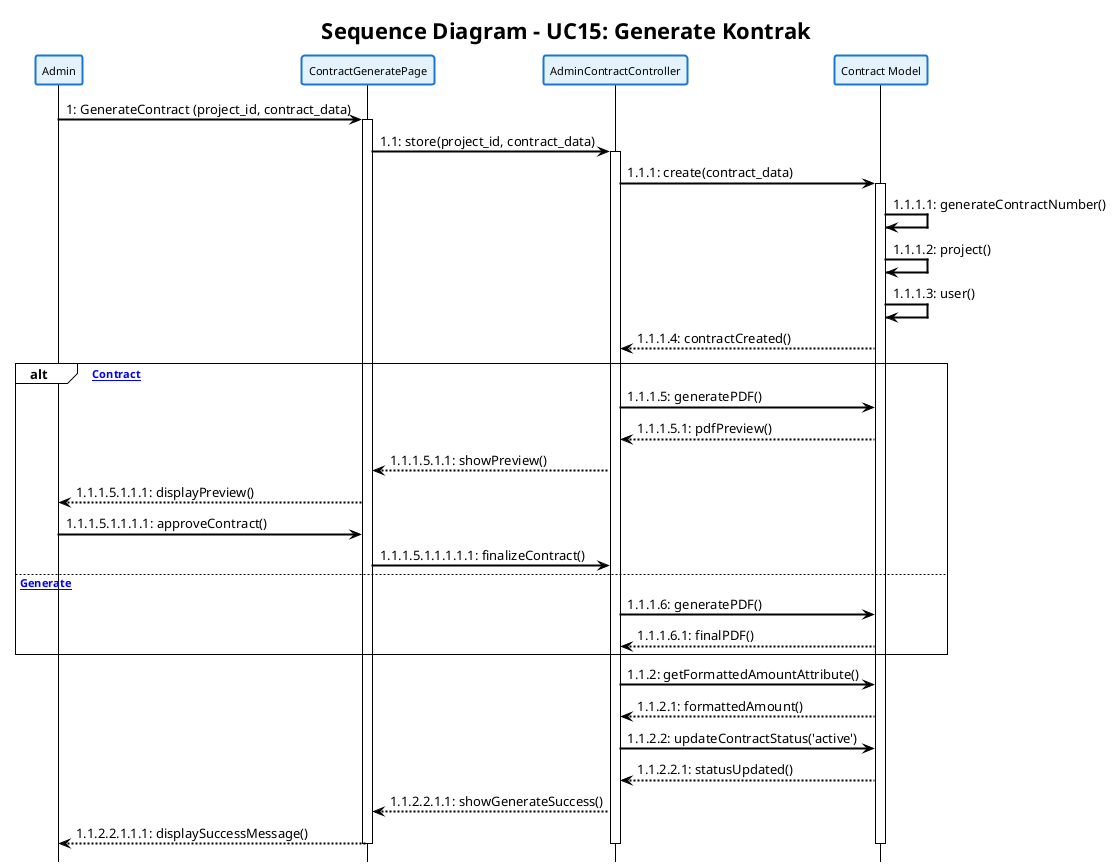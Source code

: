 @startuml

!theme plain
skinparam backgroundColor white
skinparam shadowing false
skinparam handwritten false

' Styling sesuai contoh yang diberikan
skinparam participant {
    BackgroundColor #E3F2FD
    BorderColor #1976D2
    BorderThickness 2
    FontSize 11
}

skinparam arrow {
    Color black
    Thickness 2
}

skinparam sequence {
    ArrowColor black
    ActorBorderColor black
    LifeLineBorderColor black
    ParticipantBorderColor #1976D2
    ParticipantBackgroundColor #E3F2FD
    BoxBorderColor black
}

hide footbox

title **Sequence Diagram - UC15: Generate Kontrak**

participant "Admin" as Admin
participant "ContractGeneratePage" as ContractPage
participant "AdminContractController" as ContractCtrl
participant "Contract Model" as ContractModel

Admin -> ContractPage: 1: GenerateContract (project_id, contract_data)
activate ContractPage

ContractPage -> ContractCtrl: 1.1: store(project_id, contract_data)
activate ContractCtrl

ContractCtrl -> ContractModel: 1.1.1: create(contract_data)
activate ContractModel

ContractModel -> ContractModel: 1.1.1.1: generateContractNumber()
ContractModel -> ContractModel: 1.1.1.2: project()
ContractModel -> ContractModel: 1.1.1.3: user()

ContractModel --> ContractCtrl: 1.1.1.4: contractCreated()

alt [Preview Contract]
    ContractCtrl -> ContractModel: 1.1.1.5: generatePDF()
    ContractModel --> ContractCtrl: 1.1.1.5.1: pdfPreview()
    ContractCtrl --> ContractPage: 1.1.1.5.1.1: showPreview()
    ContractPage --> Admin: 1.1.1.5.1.1.1: displayPreview()
    
    Admin -> ContractPage: 1.1.1.5.1.1.1.1: approveContract()
    ContractPage -> ContractCtrl: 1.1.1.5.1.1.1.1.1: finalizeContract()
    
else [Direct Generate]
    ContractCtrl -> ContractModel: 1.1.1.6: generatePDF()
    ContractModel --> ContractCtrl: 1.1.1.6.1: finalPDF()
end

ContractCtrl -> ContractModel: 1.1.2: getFormattedAmountAttribute()
ContractModel --> ContractCtrl: 1.1.2.1: formattedAmount()

ContractCtrl -> ContractModel: 1.1.2.2: updateContractStatus('active')
ContractModel --> ContractCtrl: 1.1.2.2.1: statusUpdated()

ContractCtrl --> ContractPage: 1.1.2.2.1.1: showGenerateSuccess()
ContractPage --> Admin: 1.1.2.2.1.1.1: displaySuccessMessage()

deactivate ContractModel
deactivate ContractCtrl
deactivate ContractPage

@enduml
